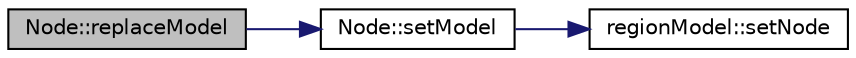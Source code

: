 digraph "Node::replaceModel"
{
  edge [fontname="Helvetica",fontsize="10",labelfontname="Helvetica",labelfontsize="10"];
  node [fontname="Helvetica",fontsize="10",shape=record];
  rankdir="LR";
  Node1 [label="Node::replaceModel",height=0.2,width=0.4,color="black", fillcolor="grey75", style="filled", fontcolor="black"];
  Node1 -> Node2 [color="midnightblue",fontsize="10",style="solid",fontname="Helvetica"];
  Node2 [label="Node::setModel",height=0.2,width=0.4,color="black", fillcolor="white", style="filled",URL="$class_node.html#a8a60e0e373f3acf5a26036a0b40312a1"];
  Node2 -> Node3 [color="midnightblue",fontsize="10",style="solid",fontname="Helvetica"];
  Node3 [label="regionModel::setNode",height=0.2,width=0.4,color="black", fillcolor="white", style="filled",URL="$classregion_model.html#aebdb837024f0eb627bb15742a19b9974"];
}
